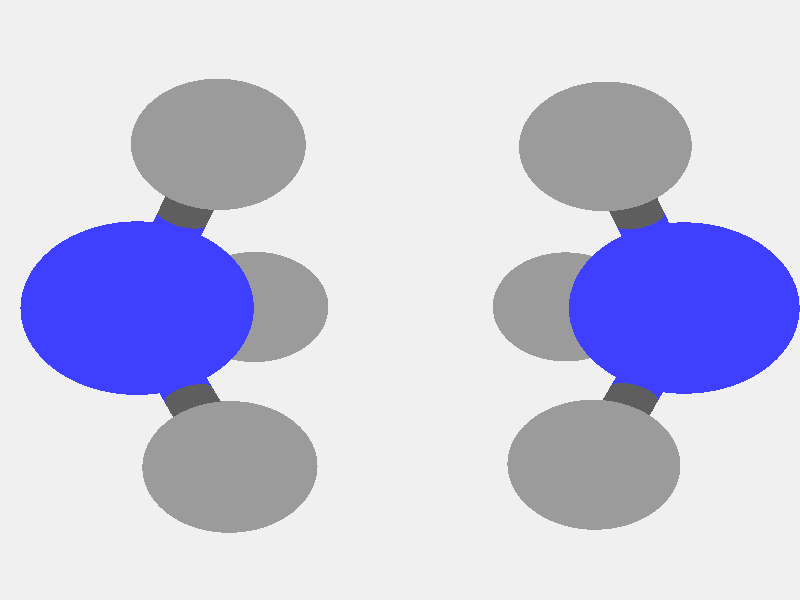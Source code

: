#version 3.7;
global_settings {
        ambient_light rgb <0.200000002980232, 0.200000002980232, 0.200000002980232>
        max_trace_level 15
        assumed_gamma 1.0
}

background { color rgb <0.87,0.87,0.87> }

camera {
	perspective
	location <0,0,-10>
	angle 0
	up <0, 1, 0> * 0.4
	right <1,0,0> * 0.4
	direction <0,0,1>
}
light_source {
	<34.4641675666881, -6.16930821906754, -13.8938339481231>
	color rgb <1, 1, 1>
	fade_distance 51.6193694794703
	fade_power 0
	parallel
	point_at <-34.4641675666881, 6.16930821906754, 13.8938339481231>
}

light_source {
	<-8.28951684750327, -21.2083994998063, 20.0190075444017>
	color rgb <0.300000011920929, 0.300000011920929, 0.300000011920929>
	fade_distance 51.6193694794703
	fade_power 0
	parallel
	point_at <8.28951684750327, 21.2083994998063, -20.0190075444017>
}

#default {
	finish {ambient .8 diffuse 1 specular 1 roughness .005 metallic 0.5}
}

//=================== molecule 1, pointing left

union {
cylinder {
	<2.05290610408684, -0.0236597105092643, 0.0620815298736316>, 	<1.47685323852382, -0.0114370263451359, 0.0927833031678133>, 0.1
	pigment { rgbt <0.0500000007450581, 0.0500000007450581, 1, 0> }
}
cylinder {
	<1.47685323852382, -0.0114370263451359, 0.0927833031678133>, 	<1.03557879393522, -0.00207406942166653, 0.116301818165623>, 0.1
	pigment { rgbt <0.111, 0.111, 0.111, 0> }
}
cylinder {
	<2.05290610408684, -0.0236597105092643, 0.0620815298736316>, 	<2.22934789106925, 0.515088044152471, 0.169561670683975>, 0.1
	pigment { rgbt <0.0500000007450581, 0.0500000007450581, 1, 0> }
}
cylinder {
	<2.22934789106925, 0.515088044152471, 0.169561670683975>, 	<2.36450804147492, 0.927786355568121, 0.251894956046798>, 0.1
	pigment { rgbt <0.111, 0.111, 0.111, 0> }
}
cylinder {
	<2.05290610408684, -0.0236597105092643, 0.0620815298736316>, 	<2.22934594088346, -0.341191528671218, 0.510379896211149>, 0.1
	pigment { rgbt <0.0500000007450581, 0.0500000007450581, 1, 0> }
}
cylinder {
	<2.22934594088346, -0.341191528671218, 0.510379896211149>, 	<2.36450435366149, -0.584430795542457, 0.853790413616039>, 0.1
	pigment { rgbt <0.111, 0.111, 0.111, 0> }
}
sphere {
	<1.03557879393522, -0.00207406942166653, 0.116301818165623>, 0.33
	pigment { rgbt <0.33, 0.33, 0.33,0> }
}
sphere {
	<2.36450804147492, 0.927786355568121, 0.251894956046798>, 0.33
	pigment { rgbt <0.33, 0.33, 0.33,0> }
}
sphere {
	<2.05290610408684, -0.0236597105092643, 0.0620815298736316>, 0.465
	pigment { rgbt <0.0500000007450581, 0.0500000007450581, 1,0> }
}
sphere {
	<2.36450435366149, -0.584430795542457, 0.853790413616039>, 0.33
	pigment { rgbt <0.33, 0.33, 0.33,0> }
}
rotate <20, 20,0> // standard orientation, facing me
rotate <0,90,0>
translate <-0.4,0,0>
}
//=================== molecule 2, pointing right

union {
cylinder {
	<2.05290610408684, -0.0236597105092643, 0.0620815298736316>, 	<1.47685323852382, -0.0114370263451359, 0.0927833031678133>, 0.1
	pigment { rgbt <0.0500000007450581, 0.0500000007450581, 1, 0> }
}
cylinder {
	<1.47685323852382, -0.0114370263451359, 0.0927833031678133>, 	<1.03557879393522, -0.00207406942166653, 0.116301818165623>, 0.1
	pigment { rgbt <0.111, 0.111, 0.111, 0> }
}
cylinder {
	<2.05290610408684, -0.0236597105092643, 0.0620815298736316>, 	<2.22934789106925, 0.515088044152471, 0.169561670683975>, 0.1
	pigment { rgbt <0.0500000007450581, 0.0500000007450581, 1, 0> }
}
cylinder {
	<2.22934789106925, 0.515088044152471, 0.169561670683975>, 	<2.36450804147492, 0.927786355568121, 0.251894956046798>, 0.1
	pigment { rgbt <0.111, 0.111, 0.111, 0> }
}
cylinder {
	<2.05290610408684, -0.0236597105092643, 0.0620815298736316>, 	<2.22934594088346, -0.341191528671218, 0.510379896211149>, 0.1
	pigment { rgbt <0.0500000007450581, 0.0500000007450581, 1, 0> }
}
cylinder {
	<2.22934594088346, -0.341191528671218, 0.510379896211149>, 	<2.36450435366149, -0.584430795542457, 0.853790413616039>, 0.1
	pigment { rgbt <0.111, 0.111, 0.111, 0> }
}
sphere {
	<1.03557879393522, -0.00207406942166653, 0.116301818165623>, 0.33
	pigment { rgbt <0.33, 0.33, 0.33,0> }
}
sphere {
	<2.36450804147492, 0.927786355568121, 0.251894956046798>, 0.33
	pigment { rgbt <0.33, 0.33, 0.33,0> }
}
sphere {
	<2.05290610408684, -0.0236597105092643, 0.0620815298736316>, 0.465
	pigment { rgbt <0.0500000007450581, 0.0500000007450581, 1,0> }
}
sphere {
	<2.36450435366149, -0.584430795542457, 0.853790413616039>, 0.33
	pigment { rgbt <0.33, 0.33, 0.33,0> }
}
rotate <20, 20,0> // standard orientation, facing me
rotate <0,90,0>
scale <-1,1,1> // invert
translate <0.5,0,0.1>
}
merge {
}
